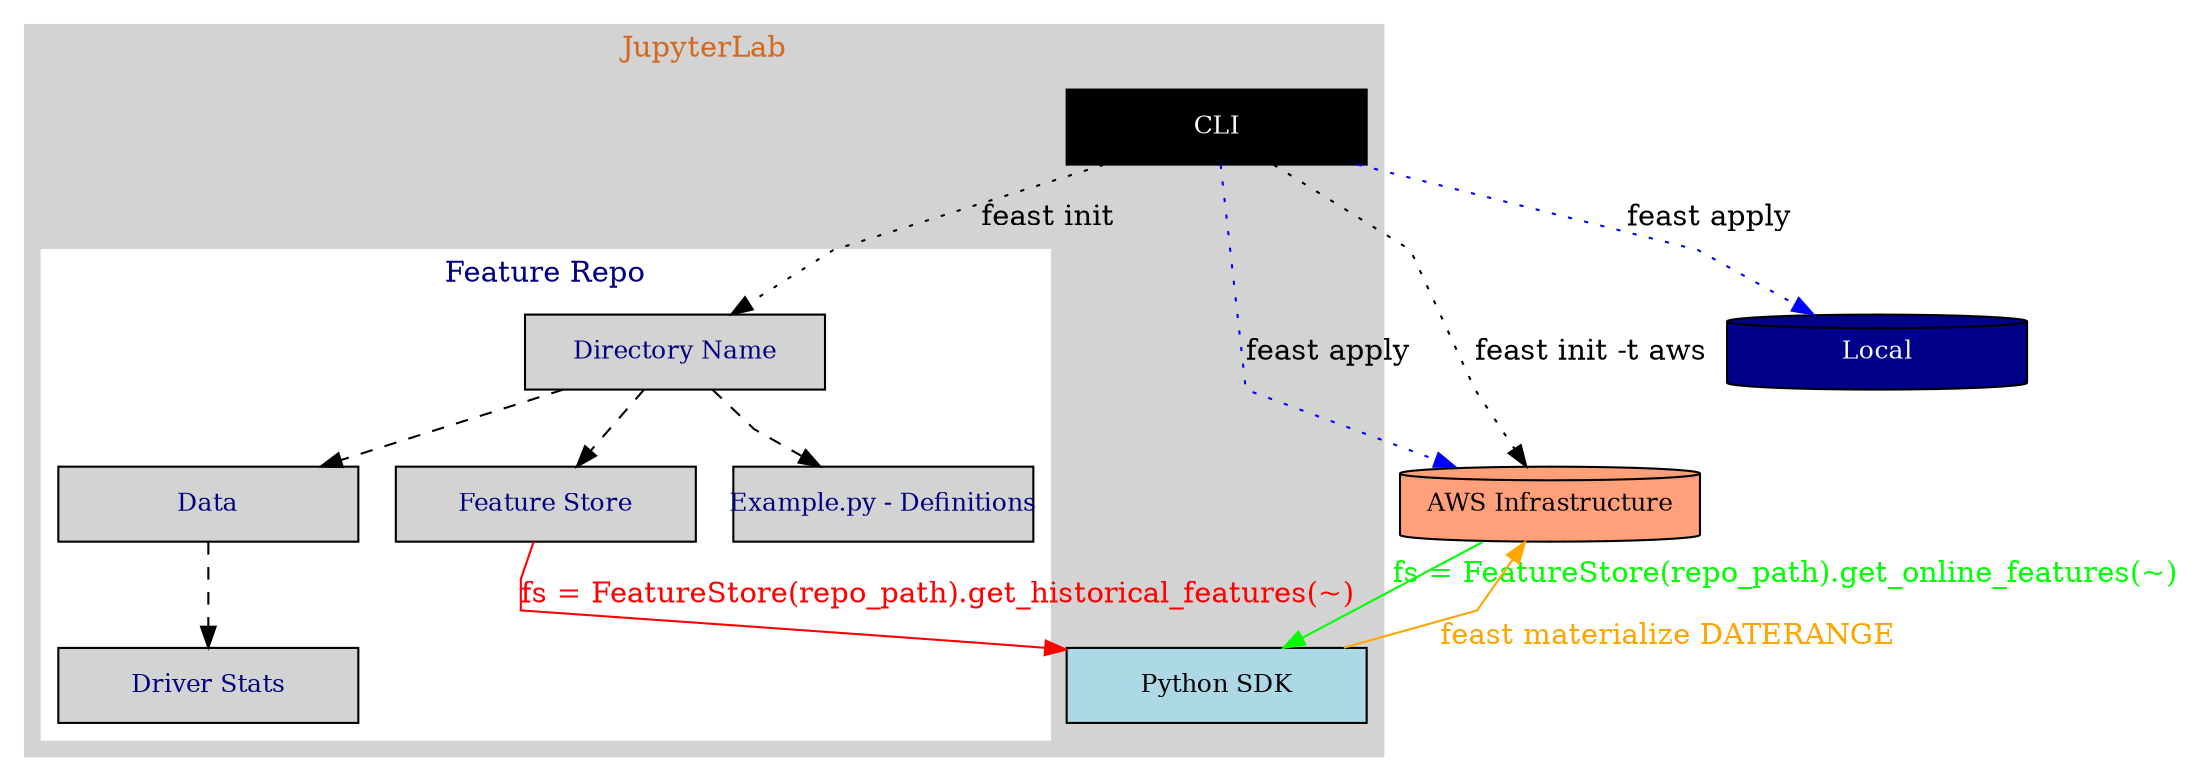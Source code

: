 
digraph Feast {
    compound=true;
    splines="polyline"

        {
            node [margin=1 fontcolor=black fontsize=12 width=2 shape=cylinder style=filled]
            aws [fillcolor=lightsalmon fixedsize=true label="AWS Infrastructure"] 
        }

        {
            node [margin=1 fontcolor=white fontsize=12 width=2 shape=cylinder style=filled]
            local [fillcolor=darkblue fixedsize=true label="Local"] 
        }        

    subgraph cluster_jupyterlab {
        label = "JupyterLab";
        color=lightgrey;
        style=filled;
        fontcolor=chocolate;
        
  

        { 
            node [margin=1 fontcolor=black fontsize=12 width=2 shape=box style=filled]
            pythonsdk [fillcolor=lightblue fixedsize=true label="Python SDK"]
        }
        { 
            node [margin=1 fontcolor=white fontsize=12 width=2 shape=box style=filled]
            cli [fillcolor=black fixedsize=true label="CLI"]
        }

        
        subgraph cluster_dir {
            label = "Feature Repo";
            color=white;
            style=filled;
            fontcolor=navy;
            
            
            { 
                node [margin=1 fontcolor=navy fontsize=12 width=2 shape=box style=filled]
                dir [fillcolor=lightgrey fixedsize=true label="Directory Name"]
            }

            { 
                node [margin=1 fontcolor=navy fontsize=12 width=2 shape=box style=filled]
                data [fillcolor=lightgrey fixedsize=true label="Data"]
            }
            
            { 
                node [margin=1 fontcolor=navy fontsize=12 width=2 shape=box style=filled]
                feature_store [fillcolor=lightgrey fixedsize=true label="Feature Store"]
            }

            { 
                node [margin=1 fontcolor=navy fontsize=12 width=2 shape=box style=filled]
                examplepy [fillcolor=lightgrey fixedsize=true label="Example.py - Definitions"]
            }
            
            { 
                node [margin=1 fontcolor=navy fontsize=12 width=2 shape=box style=filled]
                driverstats [fillcolor=lightgrey fixedsize=true label="Driver Stats"]
            }
            
        }
  
    }

  # aws -> {cli}
  feature_store -> {pythonsdk} [ label="fs = FeatureStore(repo_path).get_historical_features(~)" color="red" fontcolor="red" ]
  pythonsdk -> {aws} [xlabel="feast materialize DATERANGE       " color="orange" fontcolor="orange" ]
  aws -> {pythonsdk} [xlabel="fs = FeatureStore(repo_path).get_online_features(~)" color="green" fontcolor="green" ]
  
  cli -> {dir} [ label="feast init" style="dotted" ];
  cli -> {aws local} [ label="feast apply" style="dotted" color="blue"];
  cli -> {aws} [ label="feast init -t aws" style="dotted" ];
  
  dir -> {data feature_store examplepy} [ style="dashed" splines=true ];
  # dir -> { dir } [ label="feast apply" style="dotted" ];
  
  data -> {driverstats} [ style="dashed" ];

}
